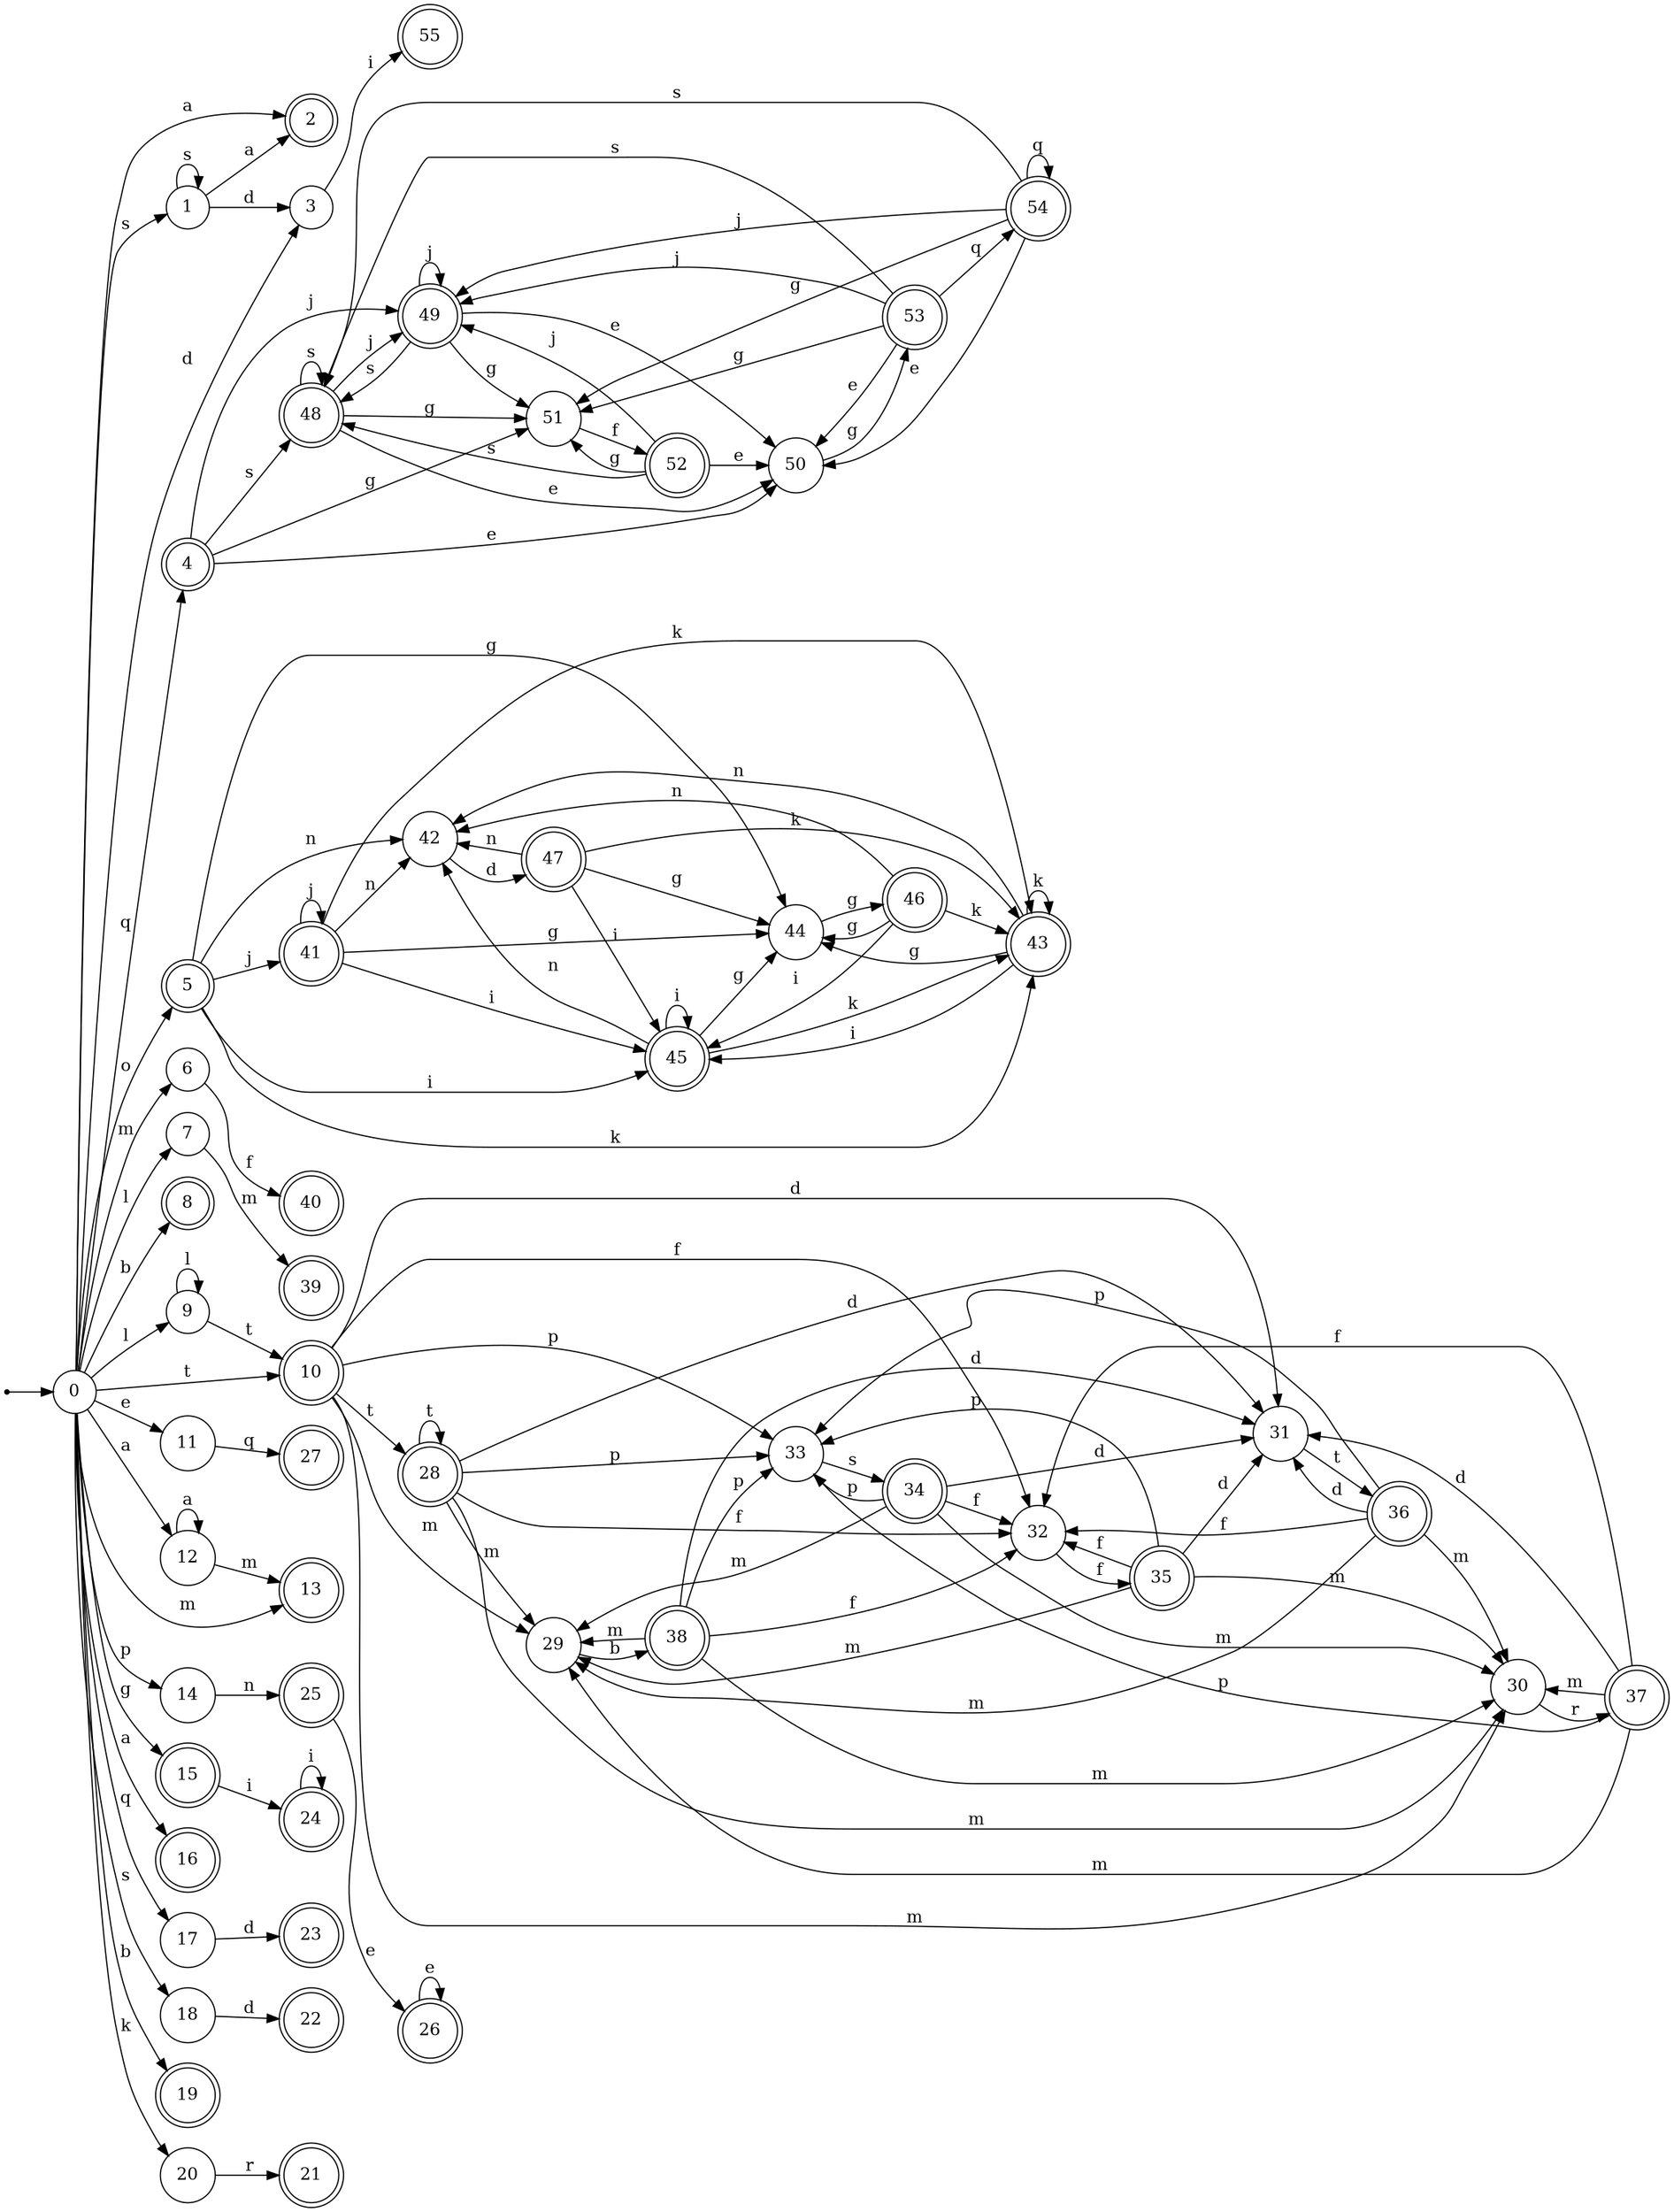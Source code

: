 digraph finite_state_machine {
rankdir=LR;
size="20,20";
node [shape = point]; "dummy0"
node [shape = circle]; "0";
"dummy0" -> "0";
node [shape = circle]; "1";
node [shape = doublecircle]; "2";node [shape = circle]; "3";
node [shape = doublecircle]; "4";node [shape = doublecircle]; "5";node [shape = circle]; "6";
node [shape = circle]; "7";
node [shape = doublecircle]; "8";node [shape = circle]; "9";
node [shape = doublecircle]; "10";node [shape = circle]; "11";
node [shape = circle]; "12";
node [shape = doublecircle]; "13";node [shape = circle]; "14";
node [shape = doublecircle]; "15";node [shape = doublecircle]; "16";node [shape = circle]; "17";
node [shape = circle]; "18";
node [shape = doublecircle]; "19";node [shape = circle]; "20";
node [shape = doublecircle]; "21";node [shape = doublecircle]; "22";node [shape = doublecircle]; "23";node [shape = doublecircle]; "24";node [shape = doublecircle]; "25";node [shape = doublecircle]; "26";node [shape = doublecircle]; "27";node [shape = doublecircle]; "28";node [shape = circle]; "29";
node [shape = circle]; "30";
node [shape = circle]; "31";
node [shape = circle]; "32";
node [shape = circle]; "33";
node [shape = doublecircle]; "34";node [shape = doublecircle]; "35";node [shape = doublecircle]; "36";node [shape = doublecircle]; "37";node [shape = doublecircle]; "38";node [shape = doublecircle]; "39";node [shape = doublecircle]; "40";node [shape = doublecircle]; "41";node [shape = circle]; "42";
node [shape = doublecircle]; "43";node [shape = circle]; "44";
node [shape = doublecircle]; "45";node [shape = doublecircle]; "46";node [shape = doublecircle]; "47";node [shape = doublecircle]; "48";node [shape = doublecircle]; "49";node [shape = circle]; "50";
node [shape = circle]; "51";
node [shape = doublecircle]; "52";node [shape = doublecircle]; "53";node [shape = doublecircle]; "54";node [shape = doublecircle]; "55";"0" -> "1" [label = "s"];
 "0" -> "18" [label = "s"];
 "0" -> "16" [label = "a"];
 "0" -> "2" [label = "a"];
 "0" -> "12" [label = "a"];
 "0" -> "3" [label = "d"];
 "0" -> "17" [label = "q"];
 "0" -> "4" [label = "q"];
 "0" -> "5" [label = "o"];
 "0" -> "13" [label = "m"];
 "0" -> "6" [label = "m"];
 "0" -> "9" [label = "l"];
 "0" -> "7" [label = "l"];
 "0" -> "8" [label = "b"];
 "0" -> "19" [label = "b"];
 "0" -> "10" [label = "t"];
 "0" -> "11" [label = "e"];
 "0" -> "14" [label = "p"];
 "0" -> "15" [label = "g"];
 "0" -> "20" [label = "k"];
 "20" -> "21" [label = "r"];
 "18" -> "22" [label = "d"];
 "17" -> "23" [label = "d"];
 "15" -> "24" [label = "i"];
 "24" -> "24" [label = "i"];
 "14" -> "25" [label = "n"];
 "25" -> "26" [label = "e"];
 "26" -> "26" [label = "e"];
 "12" -> "12" [label = "a"];
 "12" -> "13" [label = "m"];
 "11" -> "27" [label = "q"];
 "10" -> "28" [label = "t"];
 "10" -> "29" [label = "m"];
 "10" -> "30" [label = "m"];
 "10" -> "31" [label = "d"];
 "10" -> "32" [label = "f"];
 "10" -> "33" [label = "p"];
 "33" -> "34" [label = "s"];
 "34" -> "33" [label = "p"];
 "34" -> "29" [label = "m"];
 "34" -> "30" [label = "m"];
 "34" -> "31" [label = "d"];
 "34" -> "32" [label = "f"];
 "32" -> "35" [label = "f"];
 "35" -> "32" [label = "f"];
 "35" -> "29" [label = "m"];
 "35" -> "30" [label = "m"];
 "35" -> "31" [label = "d"];
 "35" -> "33" [label = "p"];
 "31" -> "36" [label = "t"];
 "36" -> "31" [label = "d"];
 "36" -> "29" [label = "m"];
 "36" -> "30" [label = "m"];
 "36" -> "32" [label = "f"];
 "36" -> "33" [label = "p"];
 "30" -> "37" [label = "r"];
 "37" -> "29" [label = "m"];
 "37" -> "30" [label = "m"];
 "37" -> "31" [label = "d"];
 "37" -> "32" [label = "f"];
 "37" -> "33" [label = "p"];
 "29" -> "38" [label = "b"];
 "38" -> "29" [label = "m"];
 "38" -> "30" [label = "m"];
 "38" -> "31" [label = "d"];
 "38" -> "32" [label = "f"];
 "38" -> "33" [label = "p"];
 "28" -> "28" [label = "t"];
 "28" -> "29" [label = "m"];
 "28" -> "30" [label = "m"];
 "28" -> "31" [label = "d"];
 "28" -> "32" [label = "f"];
 "28" -> "33" [label = "p"];
 "9" -> "9" [label = "l"];
 "9" -> "10" [label = "t"];
 "7" -> "39" [label = "m"];
 "6" -> "40" [label = "f"];
 "5" -> "41" [label = "j"];
 "5" -> "42" [label = "n"];
 "5" -> "43" [label = "k"];
 "5" -> "44" [label = "g"];
 "5" -> "45" [label = "i"];
 "45" -> "45" [label = "i"];
 "45" -> "42" [label = "n"];
 "45" -> "43" [label = "k"];
 "45" -> "44" [label = "g"];
 "44" -> "46" [label = "g"];
 "46" -> "44" [label = "g"];
 "46" -> "42" [label = "n"];
 "46" -> "43" [label = "k"];
 "46" -> "45" [label = "i"];
 "43" -> "43" [label = "k"];
 "43" -> "42" [label = "n"];
 "43" -> "44" [label = "g"];
 "43" -> "45" [label = "i"];
 "42" -> "47" [label = "d"];
 "47" -> "42" [label = "n"];
 "47" -> "43" [label = "k"];
 "47" -> "44" [label = "g"];
 "47" -> "45" [label = "i"];
 "41" -> "41" [label = "j"];
 "41" -> "42" [label = "n"];
 "41" -> "43" [label = "k"];
 "41" -> "44" [label = "g"];
 "41" -> "45" [label = "i"];
 "4" -> "48" [label = "s"];
 "4" -> "49" [label = "j"];
 "4" -> "50" [label = "e"];
 "4" -> "51" [label = "g"];
 "51" -> "52" [label = "f"];
 "52" -> "51" [label = "g"];
 "52" -> "48" [label = "s"];
 "52" -> "49" [label = "j"];
 "52" -> "50" [label = "e"];
 "50" -> "53" [label = "g"];
 "53" -> "50" [label = "e"];
 "53" -> "54" [label = "q"];
 "53" -> "48" [label = "s"];
 "53" -> "49" [label = "j"];
 "53" -> "51" [label = "g"];
 "54" -> "54" [label = "q"];
 "54" -> "50" [label = "e"];
 "54" -> "48" [label = "s"];
 "54" -> "49" [label = "j"];
 "54" -> "51" [label = "g"];
 "49" -> "49" [label = "j"];
 "49" -> "48" [label = "s"];
 "49" -> "50" [label = "e"];
 "49" -> "51" [label = "g"];
 "48" -> "48" [label = "s"];
 "48" -> "49" [label = "j"];
 "48" -> "50" [label = "e"];
 "48" -> "51" [label = "g"];
 "3" -> "55" [label = "i"];
 "1" -> "1" [label = "s"];
 "1" -> "2" [label = "a"];
 "1" -> "3" [label = "d"];
 }
